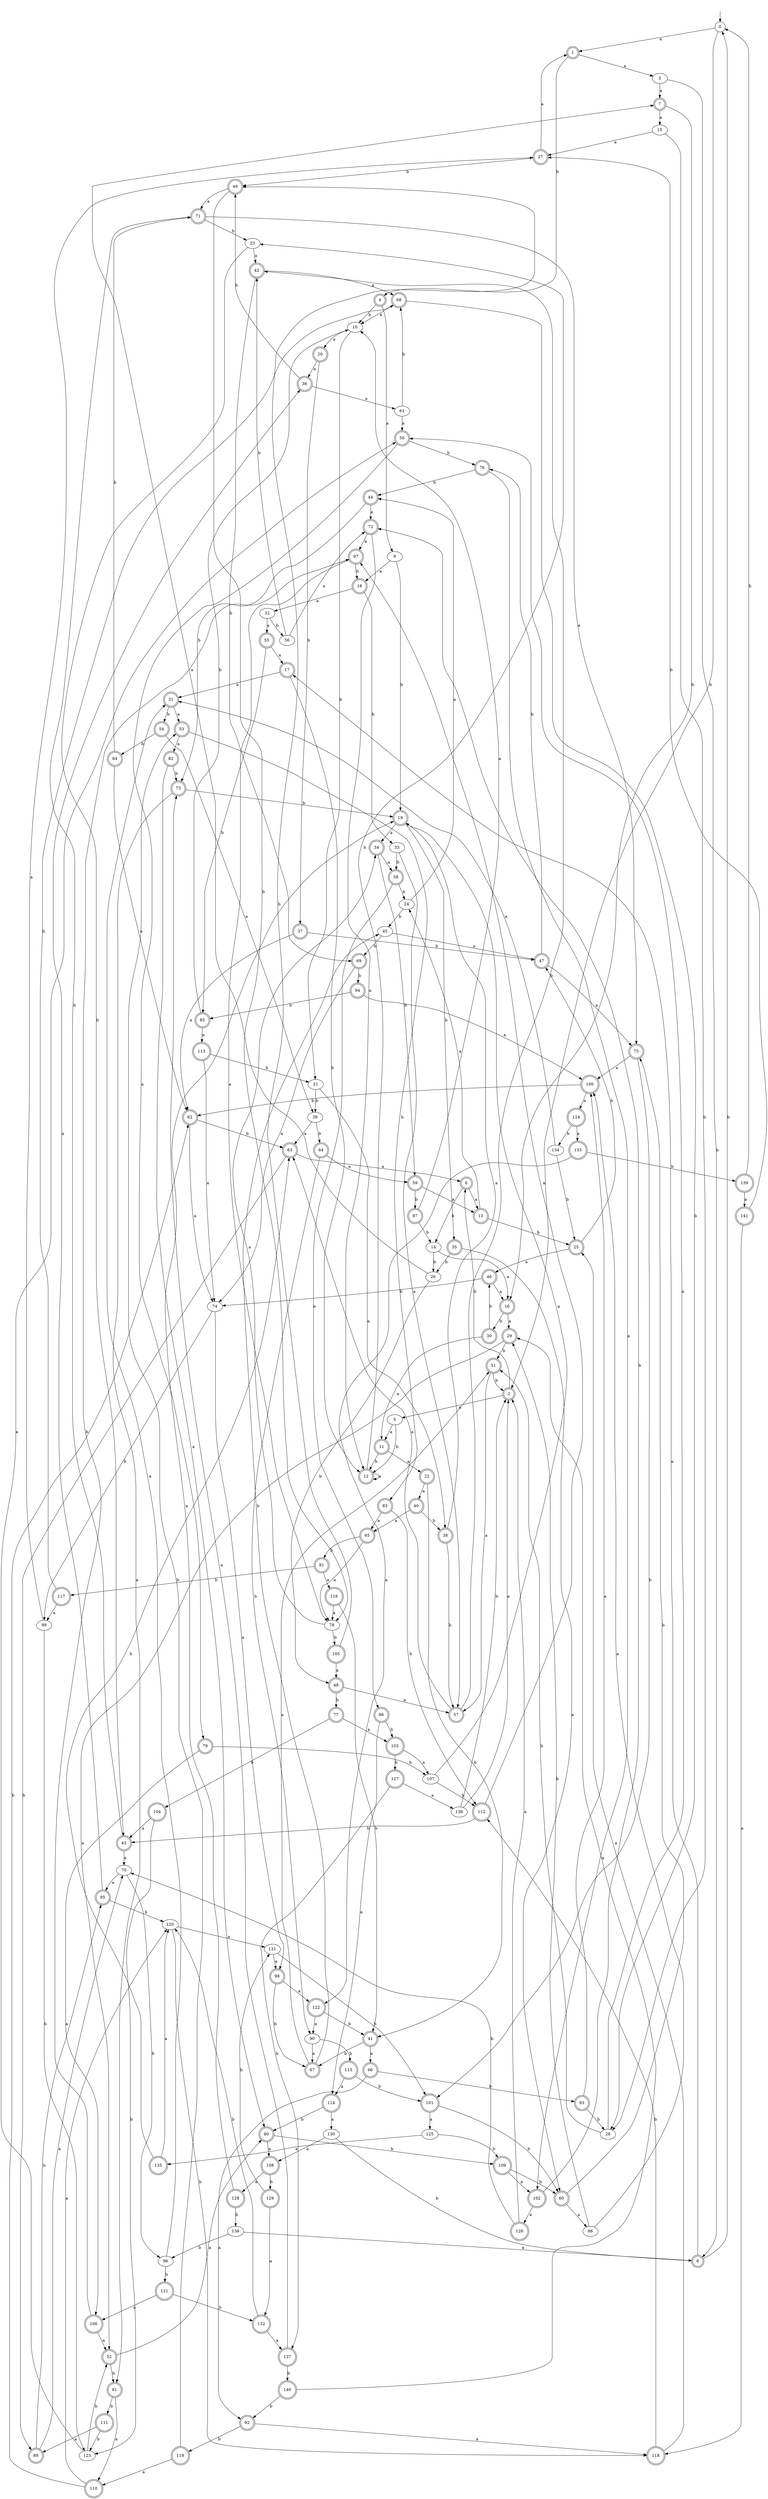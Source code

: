 digraph RandomDFA {
  __start0 [label="", shape=none];
  __start0 -> 0 [label=""];
  0 [shape=circle]
  0 -> 1 [label="a"]
  0 -> 2 [label="b"]
  1 [shape=doublecircle]
  1 -> 3 [label="a"]
  1 -> 4 [label="b"]
  2 [shape=doublecircle]
  2 -> 5 [label="a"]
  2 -> 6 [label="b"]
  3
  3 -> 7 [label="a"]
  3 -> 8 [label="b"]
  4 [shape=doublecircle]
  4 -> 9 [label="a"]
  4 -> 10 [label="b"]
  5
  5 -> 11 [label="a"]
  5 -> 12 [label="b"]
  6 [shape=doublecircle]
  6 -> 13 [label="a"]
  6 -> 14 [label="b"]
  7 [shape=doublecircle]
  7 -> 15 [label="a"]
  7 -> 16 [label="b"]
  8 [shape=doublecircle]
  8 -> 17 [label="a"]
  8 -> 0 [label="b"]
  9
  9 -> 18 [label="a"]
  9 -> 19 [label="b"]
  10
  10 -> 20 [label="a"]
  10 -> 21 [label="b"]
  11 [shape=doublecircle]
  11 -> 22 [label="a"]
  11 -> 12 [label="b"]
  12 [shape=doublecircle]
  12 -> 12 [label="a"]
  12 -> 23 [label="b"]
  13 [shape=doublecircle]
  13 -> 24 [label="a"]
  13 -> 25 [label="b"]
  14
  14 -> 16 [label="a"]
  14 -> 26 [label="b"]
  15
  15 -> 27 [label="a"]
  15 -> 28 [label="b"]
  16 [shape=doublecircle]
  16 -> 29 [label="a"]
  16 -> 30 [label="b"]
  17 [shape=doublecircle]
  17 -> 31 [label="a"]
  17 -> 12 [label="b"]
  18 [shape=doublecircle]
  18 -> 32 [label="a"]
  18 -> 33 [label="b"]
  19 [shape=doublecircle]
  19 -> 34 [label="a"]
  19 -> 35 [label="b"]
  20 [shape=doublecircle]
  20 -> 36 [label="a"]
  20 -> 37 [label="b"]
  21
  21 -> 38 [label="a"]
  21 -> 39 [label="b"]
  22 [shape=doublecircle]
  22 -> 40 [label="a"]
  22 -> 41 [label="b"]
  23
  23 -> 42 [label="a"]
  23 -> 43 [label="b"]
  24
  24 -> 44 [label="a"]
  24 -> 45 [label="b"]
  25 [shape=doublecircle]
  25 -> 46 [label="a"]
  25 -> 47 [label="b"]
  26
  26 -> 7 [label="a"]
  26 -> 48 [label="b"]
  27 [shape=doublecircle]
  27 -> 1 [label="a"]
  27 -> 49 [label="b"]
  28
  28 -> 50 [label="a"]
  28 -> 51 [label="b"]
  29 [shape=doublecircle]
  29 -> 52 [label="a"]
  29 -> 51 [label="b"]
  30 [shape=doublecircle]
  30 -> 11 [label="a"]
  30 -> 46 [label="b"]
  31 [shape=doublecircle]
  31 -> 53 [label="a"]
  31 -> 54 [label="b"]
  32
  32 -> 55 [label="a"]
  32 -> 56 [label="b"]
  33
  33 -> 57 [label="a"]
  33 -> 58 [label="b"]
  34 [shape=doublecircle]
  34 -> 58 [label="a"]
  34 -> 59 [label="b"]
  35 [shape=doublecircle]
  35 -> 60 [label="a"]
  35 -> 26 [label="b"]
  36 [shape=doublecircle]
  36 -> 61 [label="a"]
  36 -> 49 [label="b"]
  37 [shape=doublecircle]
  37 -> 62 [label="a"]
  37 -> 47 [label="b"]
  38 [shape=doublecircle]
  38 -> 19 [label="a"]
  38 -> 57 [label="b"]
  39
  39 -> 63 [label="a"]
  39 -> 64 [label="b"]
  40 [shape=doublecircle]
  40 -> 65 [label="a"]
  40 -> 38 [label="b"]
  41 [shape=doublecircle]
  41 -> 66 [label="a"]
  41 -> 67 [label="b"]
  42 [shape=doublecircle]
  42 -> 68 [label="a"]
  42 -> 69 [label="b"]
  43 [shape=doublecircle]
  43 -> 70 [label="a"]
  43 -> 71 [label="b"]
  44 [shape=doublecircle]
  44 -> 72 [label="a"]
  44 -> 73 [label="b"]
  45
  45 -> 47 [label="a"]
  45 -> 69 [label="b"]
  46 [shape=doublecircle]
  46 -> 16 [label="a"]
  46 -> 74 [label="b"]
  47 [shape=doublecircle]
  47 -> 75 [label="a"]
  47 -> 76 [label="b"]
  48 [shape=doublecircle]
  48 -> 57 [label="a"]
  48 -> 77 [label="b"]
  49 [shape=doublecircle]
  49 -> 71 [label="a"]
  49 -> 78 [label="b"]
  50 [shape=doublecircle]
  50 -> 79 [label="a"]
  50 -> 76 [label="b"]
  51 [shape=doublecircle]
  51 -> 57 [label="a"]
  51 -> 2 [label="b"]
  52 [shape=doublecircle]
  52 -> 80 [label="a"]
  52 -> 81 [label="b"]
  53 [shape=doublecircle]
  53 -> 82 [label="a"]
  53 -> 83 [label="b"]
  54 [shape=doublecircle]
  54 -> 39 [label="a"]
  54 -> 84 [label="b"]
  55 [shape=doublecircle]
  55 -> 17 [label="a"]
  55 -> 85 [label="b"]
  56
  56 -> 72 [label="a"]
  56 -> 42 [label="b"]
  57 [shape=doublecircle]
  57 -> 63 [label="a"]
  57 -> 42 [label="b"]
  58 [shape=doublecircle]
  58 -> 86 [label="a"]
  58 -> 24 [label="b"]
  59 [shape=doublecircle]
  59 -> 13 [label="a"]
  59 -> 87 [label="b"]
  60 [shape=doublecircle]
  60 -> 88 [label="a"]
  60 -> 75 [label="b"]
  61
  61 -> 50 [label="a"]
  61 -> 68 [label="b"]
  62 [shape=doublecircle]
  62 -> 74 [label="a"]
  62 -> 63 [label="b"]
  63 [shape=doublecircle]
  63 -> 6 [label="a"]
  63 -> 89 [label="b"]
  64 [shape=doublecircle]
  64 -> 59 [label="a"]
  64 -> 90 [label="b"]
  65 [shape=doublecircle]
  65 -> 78 [label="a"]
  65 -> 91 [label="b"]
  66 [shape=doublecircle]
  66 -> 92 [label="a"]
  66 -> 93 [label="b"]
  67 [shape=doublecircle]
  67 -> 51 [label="a"]
  67 -> 45 [label="b"]
  68 [shape=doublecircle]
  68 -> 10 [label="a"]
  68 -> 28 [label="b"]
  69 [shape=doublecircle]
  69 -> 74 [label="a"]
  69 -> 94 [label="b"]
  70
  70 -> 95 [label="a"]
  70 -> 96 [label="b"]
  71 [shape=doublecircle]
  71 -> 75 [label="a"]
  71 -> 23 [label="b"]
  72 [shape=doublecircle]
  72 -> 12 [label="a"]
  72 -> 97 [label="b"]
  73 [shape=doublecircle]
  73 -> 81 [label="a"]
  73 -> 19 [label="b"]
  74
  74 -> 98 [label="a"]
  74 -> 99 [label="b"]
  75 [shape=doublecircle]
  75 -> 100 [label="a"]
  75 -> 101 [label="b"]
  76 [shape=doublecircle]
  76 -> 102 [label="a"]
  76 -> 44 [label="b"]
  77 [shape=doublecircle]
  77 -> 103 [label="a"]
  77 -> 104 [label="b"]
  78
  78 -> 34 [label="a"]
  78 -> 105 [label="b"]
  79 [shape=doublecircle]
  79 -> 106 [label="a"]
  79 -> 107 [label="b"]
  80 [shape=doublecircle]
  80 -> 108 [label="a"]
  80 -> 109 [label="b"]
  81 [shape=doublecircle]
  81 -> 110 [label="a"]
  81 -> 111 [label="b"]
  82 [shape=doublecircle]
  82 -> 80 [label="a"]
  82 -> 73 [label="b"]
  83 [shape=doublecircle]
  83 -> 65 [label="a"]
  83 -> 112 [label="b"]
  84 [shape=doublecircle]
  84 -> 62 [label="a"]
  84 -> 71 [label="b"]
  85 [shape=doublecircle]
  85 -> 113 [label="a"]
  85 -> 10 [label="b"]
  86 [shape=doublecircle]
  86 -> 114 [label="a"]
  86 -> 103 [label="b"]
  87 [shape=doublecircle]
  87 -> 10 [label="a"]
  87 -> 14 [label="b"]
  88
  88 -> 100 [label="a"]
  88 -> 29 [label="b"]
  89 [shape=doublecircle]
  89 -> 70 [label="a"]
  89 -> 95 [label="b"]
  90
  90 -> 67 [label="a"]
  90 -> 115 [label="b"]
  91 [shape=doublecircle]
  91 -> 116 [label="a"]
  91 -> 117 [label="b"]
  92 [shape=doublecircle]
  92 -> 118 [label="a"]
  92 -> 119 [label="b"]
  93 [shape=doublecircle]
  93 -> 100 [label="a"]
  93 -> 28 [label="b"]
  94 [shape=doublecircle]
  94 -> 100 [label="a"]
  94 -> 85 [label="b"]
  95 [shape=doublecircle]
  95 -> 36 [label="a"]
  95 -> 120 [label="b"]
  96
  96 -> 31 [label="a"]
  96 -> 121 [label="b"]
  97 [shape=doublecircle]
  97 -> 78 [label="a"]
  97 -> 18 [label="b"]
  98 [shape=doublecircle]
  98 -> 122 [label="a"]
  98 -> 67 [label="b"]
  99
  99 -> 27 [label="a"]
  99 -> 123 [label="b"]
  100 [shape=doublecircle]
  100 -> 124 [label="a"]
  100 -> 62 [label="b"]
  101 [shape=doublecircle]
  101 -> 125 [label="a"]
  101 -> 60 [label="b"]
  102 [shape=doublecircle]
  102 -> 126 [label="a"]
  102 -> 72 [label="b"]
  103 [shape=doublecircle]
  103 -> 107 [label="a"]
  103 -> 127 [label="b"]
  104 [shape=doublecircle]
  104 -> 43 [label="a"]
  104 -> 123 [label="b"]
  105 [shape=doublecircle]
  105 -> 48 [label="a"]
  105 -> 49 [label="b"]
  106 [shape=doublecircle]
  106 -> 52 [label="a"]
  106 -> 97 [label="b"]
  107
  107 -> 19 [label="a"]
  107 -> 112 [label="b"]
  108 [shape=doublecircle]
  108 -> 128 [label="a"]
  108 -> 129 [label="b"]
  109 [shape=doublecircle]
  109 -> 102 [label="a"]
  109 -> 60 [label="b"]
  110 [shape=doublecircle]
  110 -> 120 [label="a"]
  110 -> 62 [label="b"]
  111 [shape=doublecircle]
  111 -> 89 [label="a"]
  111 -> 123 [label="b"]
  112 [shape=doublecircle]
  112 -> 97 [label="a"]
  112 -> 43 [label="b"]
  113 [shape=doublecircle]
  113 -> 74 [label="a"]
  113 -> 21 [label="b"]
  114 [shape=doublecircle]
  114 -> 130 [label="a"]
  114 -> 80 [label="b"]
  115 [shape=doublecircle]
  115 -> 114 [label="a"]
  115 -> 101 [label="b"]
  116 [shape=doublecircle]
  116 -> 78 [label="a"]
  116 -> 41 [label="b"]
  117 [shape=doublecircle]
  117 -> 99 [label="a"]
  117 -> 68 [label="b"]
  118 [shape=doublecircle]
  118 -> 25 [label="a"]
  118 -> 112 [label="b"]
  119 [shape=doublecircle]
  119 -> 110 [label="a"]
  119 -> 53 [label="b"]
  120
  120 -> 131 [label="a"]
  120 -> 118 [label="b"]
  121 [shape=doublecircle]
  121 -> 106 [label="a"]
  121 -> 132 [label="b"]
  122 [shape=doublecircle]
  122 -> 90 [label="a"]
  122 -> 41 [label="b"]
  123
  123 -> 50 [label="a"]
  123 -> 52 [label="b"]
  124 [shape=doublecircle]
  124 -> 133 [label="a"]
  124 -> 134 [label="b"]
  125
  125 -> 135 [label="a"]
  125 -> 109 [label="b"]
  126 [shape=doublecircle]
  126 -> 2 [label="a"]
  126 -> 70 [label="b"]
  127 [shape=doublecircle]
  127 -> 136 [label="a"]
  127 -> 137 [label="b"]
  128 [shape=doublecircle]
  128 -> 19 [label="a"]
  128 -> 138 [label="b"]
  129 [shape=doublecircle]
  129 -> 132 [label="a"]
  129 -> 131 [label="b"]
  130
  130 -> 108 [label="a"]
  130 -> 8 [label="b"]
  131
  131 -> 98 [label="a"]
  131 -> 101 [label="b"]
  132 [shape=doublecircle]
  132 -> 137 [label="a"]
  132 -> 120 [label="b"]
  133 [shape=doublecircle]
  133 -> 122 [label="a"]
  133 -> 139 [label="b"]
  134
  134 -> 31 [label="a"]
  134 -> 25 [label="b"]
  135 [shape=doublecircle]
  135 -> 120 [label="a"]
  135 -> 63 [label="b"]
  136
  136 -> 2 [label="a"]
  136 -> 2 [label="b"]
  137 [shape=doublecircle]
  137 -> 73 [label="a"]
  137 -> 140 [label="b"]
  138
  138 -> 8 [label="a"]
  138 -> 96 [label="b"]
  139 [shape=doublecircle]
  139 -> 141 [label="a"]
  139 -> 0 [label="b"]
  140 [shape=doublecircle]
  140 -> 29 [label="a"]
  140 -> 92 [label="b"]
  141 [shape=doublecircle]
  141 -> 118 [label="a"]
  141 -> 27 [label="b"]
}
